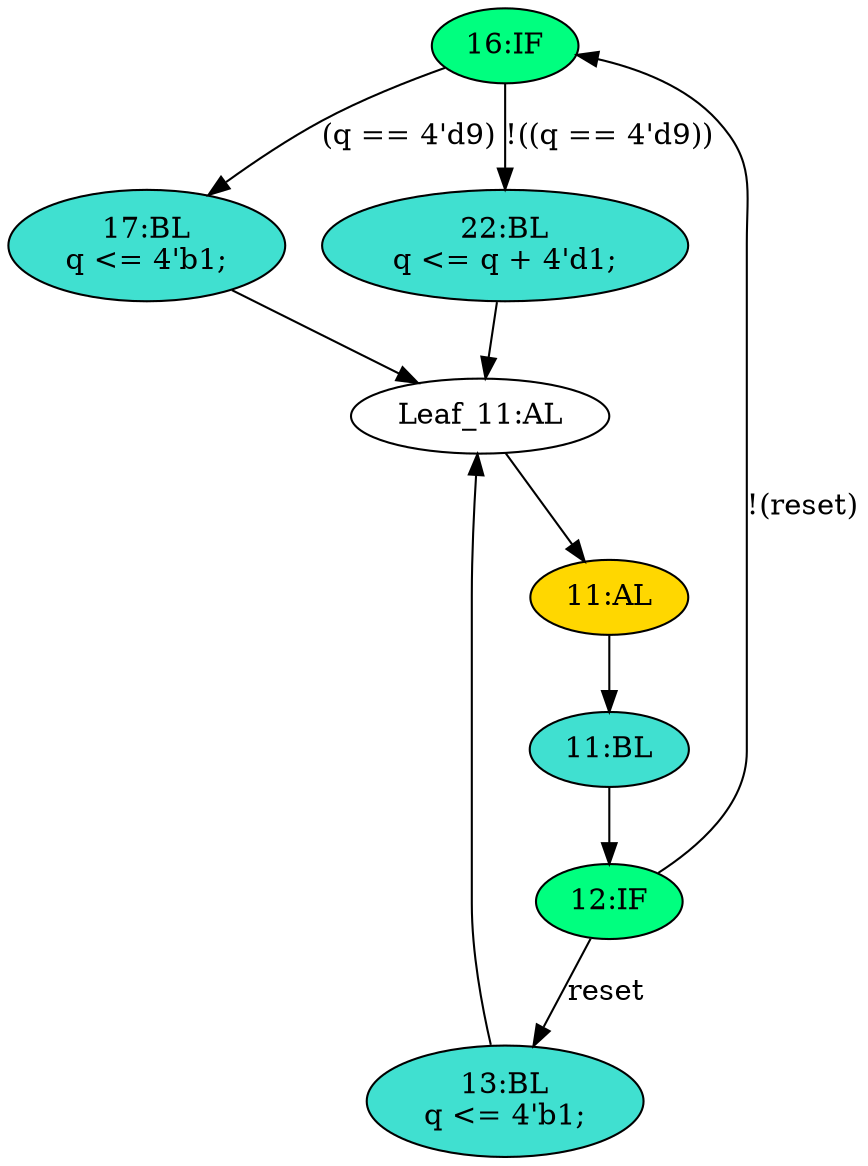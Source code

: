 strict digraph "compose( ,  )" {
	node [label="\N"];
	"16:IF"	[ast="<pyverilog.vparser.ast.IfStatement object at 0x7fa3df54ee90>",
		fillcolor=springgreen,
		label="16:IF",
		statements="[]",
		style=filled,
		typ=IfStatement];
	"17:BL"	[ast="<pyverilog.vparser.ast.Block object at 0x7fa3df5a34d0>",
		fillcolor=turquoise,
		label="17:BL
q <= 4'b1;",
		statements="[<pyverilog.vparser.ast.NonblockingSubstitution object at 0x7fa3df5a3890>]",
		style=filled,
		typ=Block];
	"16:IF" -> "17:BL"	[cond="['q']",
		label="(q == 4'd9)",
		lineno=16];
	"22:BL"	[ast="<pyverilog.vparser.ast.Block object at 0x7fa3df5a3210>",
		fillcolor=turquoise,
		label="22:BL
q <= q + 4'd1;",
		statements="[<pyverilog.vparser.ast.NonblockingSubstitution object at 0x7fa3df5b1550>]",
		style=filled,
		typ=Block];
	"16:IF" -> "22:BL"	[cond="['q']",
		label="!((q == 4'd9))",
		lineno=16];
	"12:IF"	[ast="<pyverilog.vparser.ast.IfStatement object at 0x7fa3df5b7090>",
		fillcolor=springgreen,
		label="12:IF",
		statements="[]",
		style=filled,
		typ=IfStatement];
	"12:IF" -> "16:IF"	[cond="['reset']",
		label="!(reset)",
		lineno=12];
	"13:BL"	[ast="<pyverilog.vparser.ast.Block object at 0x7fa3df875e10>",
		fillcolor=turquoise,
		label="13:BL
q <= 4'b1;",
		statements="[<pyverilog.vparser.ast.NonblockingSubstitution object at 0x7fa3df5b7390>]",
		style=filled,
		typ=Block];
	"12:IF" -> "13:BL"	[cond="['reset']",
		label=reset,
		lineno=12];
	"Leaf_11:AL"	[def_var="['q']",
		label="Leaf_11:AL"];
	"17:BL" -> "Leaf_11:AL"	[cond="[]",
		lineno=None];
	"11:BL"	[ast="<pyverilog.vparser.ast.Block object at 0x7fa3df875690>",
		fillcolor=turquoise,
		label="11:BL",
		statements="[]",
		style=filled,
		typ=Block];
	"11:BL" -> "12:IF"	[cond="[]",
		lineno=None];
	"11:AL"	[ast="<pyverilog.vparser.ast.Always object at 0x7fa3df5aa150>",
		clk_sens=True,
		fillcolor=gold,
		label="11:AL",
		sens="['clk']",
		statements="[]",
		style=filled,
		typ=Always,
		use_var="['reset', 'q']"];
	"Leaf_11:AL" -> "11:AL";
	"13:BL" -> "Leaf_11:AL"	[cond="[]",
		lineno=None];
	"11:AL" -> "11:BL"	[cond="[]",
		lineno=None];
	"22:BL" -> "Leaf_11:AL"	[cond="[]",
		lineno=None];
}
